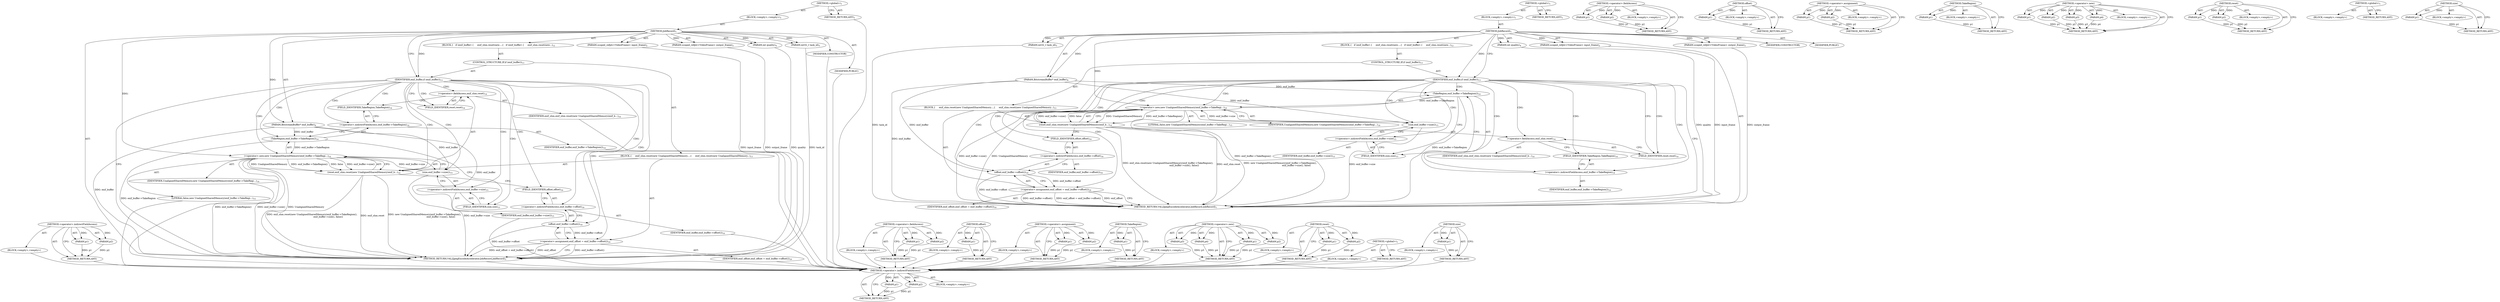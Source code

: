 digraph "size" {
vulnerable_91 [label=<(METHOD,&lt;operator&gt;.indirectFieldAccess)>];
vulnerable_92 [label=<(PARAM,p1)>];
vulnerable_93 [label=<(PARAM,p2)>];
vulnerable_94 [label=<(BLOCK,&lt;empty&gt;,&lt;empty&gt;)>];
vulnerable_95 [label=<(METHOD_RETURN,ANY)>];
vulnerable_6 [label=<(METHOD,&lt;global&gt;)<SUB>1</SUB>>];
vulnerable_7 [label=<(BLOCK,&lt;empty&gt;,&lt;empty&gt;)<SUB>1</SUB>>];
vulnerable_8 [label=<(METHOD,JobRecord)<SUB>1</SUB>>];
vulnerable_9 [label=<(PARAM,scoped_refptr&lt;VideoFrame&gt; input_frame)<SUB>2</SUB>>];
vulnerable_10 [label=<(PARAM,scoped_refptr&lt;VideoFrame&gt; output_frame)<SUB>3</SUB>>];
vulnerable_11 [label=<(PARAM,int quality)<SUB>4</SUB>>];
vulnerable_12 [label=<(PARAM,int32_t task_id)<SUB>5</SUB>>];
vulnerable_13 [label=<(PARAM,BitstreamBuffer* exif_buffer)<SUB>6</SUB>>];
vulnerable_14 [label=<(BLOCK,{
   if (exif_buffer) {
     exif_shm.reset(new...,{
   if (exif_buffer) {
     exif_shm.reset(new...)<SUB>12</SUB>>];
vulnerable_15 [label=<(CONTROL_STRUCTURE,IF,if (exif_buffer))<SUB>13</SUB>>];
vulnerable_16 [label=<(IDENTIFIER,exif_buffer,if (exif_buffer))<SUB>13</SUB>>];
vulnerable_17 [label=<(BLOCK,{
     exif_shm.reset(new UnalignedSharedMemory...,{
     exif_shm.reset(new UnalignedSharedMemory...)<SUB>13</SUB>>];
vulnerable_18 [label=<(reset,exif_shm.reset(new UnalignedSharedMemory(exif_b...)<SUB>14</SUB>>];
vulnerable_19 [label=<(&lt;operator&gt;.fieldAccess,exif_shm.reset)<SUB>14</SUB>>];
vulnerable_20 [label=<(IDENTIFIER,exif_shm,exif_shm.reset(new UnalignedSharedMemory(exif_b...)<SUB>14</SUB>>];
vulnerable_21 [label=<(FIELD_IDENTIFIER,reset,reset)<SUB>14</SUB>>];
vulnerable_22 [label=<(&lt;operator&gt;.new,new UnalignedSharedMemory(exif_buffer-&gt;TakeRegi...)<SUB>14</SUB>>];
vulnerable_23 [label=<(IDENTIFIER,UnalignedSharedMemory,new UnalignedSharedMemory(exif_buffer-&gt;TakeRegi...)<SUB>14</SUB>>];
vulnerable_24 [label=<(TakeRegion,exif_buffer-&gt;TakeRegion())<SUB>14</SUB>>];
vulnerable_25 [label=<(&lt;operator&gt;.indirectFieldAccess,exif_buffer-&gt;TakeRegion)<SUB>14</SUB>>];
vulnerable_26 [label=<(IDENTIFIER,exif_buffer,exif_buffer-&gt;TakeRegion())<SUB>14</SUB>>];
vulnerable_27 [label=<(FIELD_IDENTIFIER,TakeRegion,TakeRegion)<SUB>14</SUB>>];
vulnerable_28 [label=<(size,exif_buffer-&gt;size())<SUB>15</SUB>>];
vulnerable_29 [label=<(&lt;operator&gt;.indirectFieldAccess,exif_buffer-&gt;size)<SUB>15</SUB>>];
vulnerable_30 [label=<(IDENTIFIER,exif_buffer,exif_buffer-&gt;size())<SUB>15</SUB>>];
vulnerable_31 [label=<(FIELD_IDENTIFIER,size,size)<SUB>15</SUB>>];
vulnerable_32 [label=<(LITERAL,false,new UnalignedSharedMemory(exif_buffer-&gt;TakeRegi...)<SUB>15</SUB>>];
vulnerable_33 [label=<(&lt;operator&gt;.assignment,exif_offset = exif_buffer-&gt;offset())<SUB>16</SUB>>];
vulnerable_34 [label=<(IDENTIFIER,exif_offset,exif_offset = exif_buffer-&gt;offset())<SUB>16</SUB>>];
vulnerable_35 [label=<(offset,exif_buffer-&gt;offset())<SUB>16</SUB>>];
vulnerable_36 [label=<(&lt;operator&gt;.indirectFieldAccess,exif_buffer-&gt;offset)<SUB>16</SUB>>];
vulnerable_37 [label=<(IDENTIFIER,exif_buffer,exif_buffer-&gt;offset())<SUB>16</SUB>>];
vulnerable_38 [label=<(FIELD_IDENTIFIER,offset,offset)<SUB>16</SUB>>];
vulnerable_39 [label=<(MODIFIER,CONSTRUCTOR)>];
vulnerable_40 [label=<(MODIFIER,PUBLIC)>];
vulnerable_41 [label=<(METHOD_RETURN,V4L2JpegEncodeAccelerator.JobRecord.JobRecord)<SUB>1</SUB>>];
vulnerable_43 [label=<(METHOD_RETURN,ANY)<SUB>1</SUB>>];
vulnerable_75 [label=<(METHOD,&lt;operator&gt;.fieldAccess)>];
vulnerable_76 [label=<(PARAM,p1)>];
vulnerable_77 [label=<(PARAM,p2)>];
vulnerable_78 [label=<(BLOCK,&lt;empty&gt;,&lt;empty&gt;)>];
vulnerable_79 [label=<(METHOD_RETURN,ANY)>];
vulnerable_105 [label=<(METHOD,offset)>];
vulnerable_106 [label=<(PARAM,p1)>];
vulnerable_107 [label=<(BLOCK,&lt;empty&gt;,&lt;empty&gt;)>];
vulnerable_108 [label=<(METHOD_RETURN,ANY)>];
vulnerable_100 [label=<(METHOD,&lt;operator&gt;.assignment)>];
vulnerable_101 [label=<(PARAM,p1)>];
vulnerable_102 [label=<(PARAM,p2)>];
vulnerable_103 [label=<(BLOCK,&lt;empty&gt;,&lt;empty&gt;)>];
vulnerable_104 [label=<(METHOD_RETURN,ANY)>];
vulnerable_87 [label=<(METHOD,TakeRegion)>];
vulnerable_88 [label=<(PARAM,p1)>];
vulnerable_89 [label=<(BLOCK,&lt;empty&gt;,&lt;empty&gt;)>];
vulnerable_90 [label=<(METHOD_RETURN,ANY)>];
vulnerable_80 [label=<(METHOD,&lt;operator&gt;.new)>];
vulnerable_81 [label=<(PARAM,p1)>];
vulnerable_82 [label=<(PARAM,p2)>];
vulnerable_83 [label=<(PARAM,p3)>];
vulnerable_84 [label=<(PARAM,p4)>];
vulnerable_85 [label=<(BLOCK,&lt;empty&gt;,&lt;empty&gt;)>];
vulnerable_86 [label=<(METHOD_RETURN,ANY)>];
vulnerable_70 [label=<(METHOD,reset)>];
vulnerable_71 [label=<(PARAM,p1)>];
vulnerable_72 [label=<(PARAM,p2)>];
vulnerable_73 [label=<(BLOCK,&lt;empty&gt;,&lt;empty&gt;)>];
vulnerable_74 [label=<(METHOD_RETURN,ANY)>];
vulnerable_64 [label=<(METHOD,&lt;global&gt;)<SUB>1</SUB>>];
vulnerable_65 [label=<(BLOCK,&lt;empty&gt;,&lt;empty&gt;)>];
vulnerable_66 [label=<(METHOD_RETURN,ANY)>];
vulnerable_96 [label=<(METHOD,size)>];
vulnerable_97 [label=<(PARAM,p1)>];
vulnerable_98 [label=<(BLOCK,&lt;empty&gt;,&lt;empty&gt;)>];
vulnerable_99 [label=<(METHOD_RETURN,ANY)>];
fixed_91 [label=<(METHOD,&lt;operator&gt;.indirectFieldAccess)>];
fixed_92 [label=<(PARAM,p1)>];
fixed_93 [label=<(PARAM,p2)>];
fixed_94 [label=<(BLOCK,&lt;empty&gt;,&lt;empty&gt;)>];
fixed_95 [label=<(METHOD_RETURN,ANY)>];
fixed_6 [label=<(METHOD,&lt;global&gt;)<SUB>1</SUB>>];
fixed_7 [label=<(BLOCK,&lt;empty&gt;,&lt;empty&gt;)<SUB>1</SUB>>];
fixed_8 [label=<(METHOD,JobRecord)<SUB>1</SUB>>];
fixed_9 [label=<(PARAM,scoped_refptr&lt;VideoFrame&gt; input_frame)<SUB>2</SUB>>];
fixed_10 [label=<(PARAM,scoped_refptr&lt;VideoFrame&gt; output_frame)<SUB>3</SUB>>];
fixed_11 [label=<(PARAM,int quality)<SUB>4</SUB>>];
fixed_12 [label=<(PARAM,int32_t task_id)<SUB>5</SUB>>];
fixed_13 [label=<(PARAM,BitstreamBuffer* exif_buffer)<SUB>6</SUB>>];
fixed_14 [label=<(BLOCK,{
   if (exif_buffer) {
     exif_shm.reset(new...,{
   if (exif_buffer) {
     exif_shm.reset(new...)<SUB>12</SUB>>];
fixed_15 [label=<(CONTROL_STRUCTURE,IF,if (exif_buffer))<SUB>13</SUB>>];
fixed_16 [label=<(IDENTIFIER,exif_buffer,if (exif_buffer))<SUB>13</SUB>>];
fixed_17 [label=<(BLOCK,{
     exif_shm.reset(new UnalignedSharedMemory...,{
     exif_shm.reset(new UnalignedSharedMemory...)<SUB>13</SUB>>];
fixed_18 [label=<(reset,exif_shm.reset(new UnalignedSharedMemory(exif_b...)<SUB>14</SUB>>];
fixed_19 [label=<(&lt;operator&gt;.fieldAccess,exif_shm.reset)<SUB>14</SUB>>];
fixed_20 [label=<(IDENTIFIER,exif_shm,exif_shm.reset(new UnalignedSharedMemory(exif_b...)<SUB>14</SUB>>];
fixed_21 [label=<(FIELD_IDENTIFIER,reset,reset)<SUB>14</SUB>>];
fixed_22 [label=<(&lt;operator&gt;.new,new UnalignedSharedMemory(exif_buffer-&gt;TakeRegi...)<SUB>14</SUB>>];
fixed_23 [label=<(IDENTIFIER,UnalignedSharedMemory,new UnalignedSharedMemory(exif_buffer-&gt;TakeRegi...)<SUB>14</SUB>>];
fixed_24 [label=<(TakeRegion,exif_buffer-&gt;TakeRegion())<SUB>14</SUB>>];
fixed_25 [label=<(&lt;operator&gt;.indirectFieldAccess,exif_buffer-&gt;TakeRegion)<SUB>14</SUB>>];
fixed_26 [label=<(IDENTIFIER,exif_buffer,exif_buffer-&gt;TakeRegion())<SUB>14</SUB>>];
fixed_27 [label=<(FIELD_IDENTIFIER,TakeRegion,TakeRegion)<SUB>14</SUB>>];
fixed_28 [label=<(size,exif_buffer-&gt;size())<SUB>15</SUB>>];
fixed_29 [label=<(&lt;operator&gt;.indirectFieldAccess,exif_buffer-&gt;size)<SUB>15</SUB>>];
fixed_30 [label=<(IDENTIFIER,exif_buffer,exif_buffer-&gt;size())<SUB>15</SUB>>];
fixed_31 [label=<(FIELD_IDENTIFIER,size,size)<SUB>15</SUB>>];
fixed_32 [label=<(LITERAL,false,new UnalignedSharedMemory(exif_buffer-&gt;TakeRegi...)<SUB>15</SUB>>];
fixed_33 [label=<(&lt;operator&gt;.assignment,exif_offset = exif_buffer-&gt;offset())<SUB>16</SUB>>];
fixed_34 [label=<(IDENTIFIER,exif_offset,exif_offset = exif_buffer-&gt;offset())<SUB>16</SUB>>];
fixed_35 [label=<(offset,exif_buffer-&gt;offset())<SUB>16</SUB>>];
fixed_36 [label=<(&lt;operator&gt;.indirectFieldAccess,exif_buffer-&gt;offset)<SUB>16</SUB>>];
fixed_37 [label=<(IDENTIFIER,exif_buffer,exif_buffer-&gt;offset())<SUB>16</SUB>>];
fixed_38 [label=<(FIELD_IDENTIFIER,offset,offset)<SUB>16</SUB>>];
fixed_39 [label=<(MODIFIER,CONSTRUCTOR)>];
fixed_40 [label=<(MODIFIER,PUBLIC)>];
fixed_41 [label=<(METHOD_RETURN,V4L2JpegEncodeAccelerator.JobRecord.JobRecord)<SUB>1</SUB>>];
fixed_43 [label=<(METHOD_RETURN,ANY)<SUB>1</SUB>>];
fixed_75 [label=<(METHOD,&lt;operator&gt;.fieldAccess)>];
fixed_76 [label=<(PARAM,p1)>];
fixed_77 [label=<(PARAM,p2)>];
fixed_78 [label=<(BLOCK,&lt;empty&gt;,&lt;empty&gt;)>];
fixed_79 [label=<(METHOD_RETURN,ANY)>];
fixed_105 [label=<(METHOD,offset)>];
fixed_106 [label=<(PARAM,p1)>];
fixed_107 [label=<(BLOCK,&lt;empty&gt;,&lt;empty&gt;)>];
fixed_108 [label=<(METHOD_RETURN,ANY)>];
fixed_100 [label=<(METHOD,&lt;operator&gt;.assignment)>];
fixed_101 [label=<(PARAM,p1)>];
fixed_102 [label=<(PARAM,p2)>];
fixed_103 [label=<(BLOCK,&lt;empty&gt;,&lt;empty&gt;)>];
fixed_104 [label=<(METHOD_RETURN,ANY)>];
fixed_87 [label=<(METHOD,TakeRegion)>];
fixed_88 [label=<(PARAM,p1)>];
fixed_89 [label=<(BLOCK,&lt;empty&gt;,&lt;empty&gt;)>];
fixed_90 [label=<(METHOD_RETURN,ANY)>];
fixed_80 [label=<(METHOD,&lt;operator&gt;.new)>];
fixed_81 [label=<(PARAM,p1)>];
fixed_82 [label=<(PARAM,p2)>];
fixed_83 [label=<(PARAM,p3)>];
fixed_84 [label=<(PARAM,p4)>];
fixed_85 [label=<(BLOCK,&lt;empty&gt;,&lt;empty&gt;)>];
fixed_86 [label=<(METHOD_RETURN,ANY)>];
fixed_70 [label=<(METHOD,reset)>];
fixed_71 [label=<(PARAM,p1)>];
fixed_72 [label=<(PARAM,p2)>];
fixed_73 [label=<(BLOCK,&lt;empty&gt;,&lt;empty&gt;)>];
fixed_74 [label=<(METHOD_RETURN,ANY)>];
fixed_64 [label=<(METHOD,&lt;global&gt;)<SUB>1</SUB>>];
fixed_65 [label=<(BLOCK,&lt;empty&gt;,&lt;empty&gt;)>];
fixed_66 [label=<(METHOD_RETURN,ANY)>];
fixed_96 [label=<(METHOD,size)>];
fixed_97 [label=<(PARAM,p1)>];
fixed_98 [label=<(BLOCK,&lt;empty&gt;,&lt;empty&gt;)>];
fixed_99 [label=<(METHOD_RETURN,ANY)>];
vulnerable_91 -> vulnerable_92  [key=0, label="AST: "];
vulnerable_91 -> vulnerable_92  [key=1, label="DDG: "];
vulnerable_91 -> vulnerable_94  [key=0, label="AST: "];
vulnerable_91 -> vulnerable_93  [key=0, label="AST: "];
vulnerable_91 -> vulnerable_93  [key=1, label="DDG: "];
vulnerable_91 -> vulnerable_95  [key=0, label="AST: "];
vulnerable_91 -> vulnerable_95  [key=1, label="CFG: "];
vulnerable_92 -> vulnerable_95  [key=0, label="DDG: p1"];
vulnerable_93 -> vulnerable_95  [key=0, label="DDG: p2"];
vulnerable_94 -> fixed_91  [key=0];
vulnerable_95 -> fixed_91  [key=0];
vulnerable_6 -> vulnerable_7  [key=0, label="AST: "];
vulnerable_6 -> vulnerable_43  [key=0, label="AST: "];
vulnerable_6 -> vulnerable_43  [key=1, label="CFG: "];
vulnerable_7 -> vulnerable_8  [key=0, label="AST: "];
vulnerable_8 -> vulnerable_9  [key=0, label="AST: "];
vulnerable_8 -> vulnerable_9  [key=1, label="DDG: "];
vulnerable_8 -> vulnerable_10  [key=0, label="AST: "];
vulnerable_8 -> vulnerable_10  [key=1, label="DDG: "];
vulnerable_8 -> vulnerable_11  [key=0, label="AST: "];
vulnerable_8 -> vulnerable_11  [key=1, label="DDG: "];
vulnerable_8 -> vulnerable_12  [key=0, label="AST: "];
vulnerable_8 -> vulnerable_12  [key=1, label="DDG: "];
vulnerable_8 -> vulnerable_13  [key=0, label="AST: "];
vulnerable_8 -> vulnerable_13  [key=1, label="DDG: "];
vulnerable_8 -> vulnerable_14  [key=0, label="AST: "];
vulnerable_8 -> vulnerable_39  [key=0, label="AST: "];
vulnerable_8 -> vulnerable_40  [key=0, label="AST: "];
vulnerable_8 -> vulnerable_41  [key=0, label="AST: "];
vulnerable_8 -> vulnerable_16  [key=0, label="CFG: "];
vulnerable_8 -> vulnerable_16  [key=1, label="DDG: "];
vulnerable_8 -> vulnerable_22  [key=0, label="DDG: "];
vulnerable_9 -> vulnerable_41  [key=0, label="DDG: input_frame"];
vulnerable_10 -> vulnerable_41  [key=0, label="DDG: output_frame"];
vulnerable_11 -> vulnerable_41  [key=0, label="DDG: quality"];
vulnerable_12 -> vulnerable_41  [key=0, label="DDG: task_id"];
vulnerable_13 -> vulnerable_41  [key=0, label="DDG: exif_buffer"];
vulnerable_13 -> vulnerable_35  [key=0, label="DDG: exif_buffer"];
vulnerable_13 -> vulnerable_24  [key=0, label="DDG: exif_buffer"];
vulnerable_13 -> vulnerable_28  [key=0, label="DDG: exif_buffer"];
vulnerable_14 -> vulnerable_15  [key=0, label="AST: "];
vulnerable_15 -> vulnerable_16  [key=0, label="AST: "];
vulnerable_15 -> vulnerable_17  [key=0, label="AST: "];
vulnerable_16 -> vulnerable_41  [key=0, label="CFG: "];
vulnerable_16 -> vulnerable_21  [key=0, label="CFG: "];
vulnerable_16 -> vulnerable_21  [key=1, label="CDG: "];
vulnerable_16 -> vulnerable_24  [key=0, label="CDG: "];
vulnerable_16 -> vulnerable_29  [key=0, label="CDG: "];
vulnerable_16 -> vulnerable_18  [key=0, label="CDG: "];
vulnerable_16 -> vulnerable_33  [key=0, label="CDG: "];
vulnerable_16 -> vulnerable_19  [key=0, label="CDG: "];
vulnerable_16 -> vulnerable_28  [key=0, label="CDG: "];
vulnerable_16 -> vulnerable_36  [key=0, label="CDG: "];
vulnerable_16 -> vulnerable_35  [key=0, label="CDG: "];
vulnerable_16 -> vulnerable_38  [key=0, label="CDG: "];
vulnerable_16 -> vulnerable_25  [key=0, label="CDG: "];
vulnerable_16 -> vulnerable_22  [key=0, label="CDG: "];
vulnerable_16 -> vulnerable_27  [key=0, label="CDG: "];
vulnerable_16 -> vulnerable_31  [key=0, label="CDG: "];
vulnerable_17 -> vulnerable_18  [key=0, label="AST: "];
vulnerable_17 -> vulnerable_33  [key=0, label="AST: "];
vulnerable_18 -> vulnerable_19  [key=0, label="AST: "];
vulnerable_18 -> vulnerable_22  [key=0, label="AST: "];
vulnerable_18 -> vulnerable_38  [key=0, label="CFG: "];
vulnerable_18 -> vulnerable_41  [key=0, label="DDG: exif_shm.reset"];
vulnerable_18 -> vulnerable_41  [key=1, label="DDG: new UnalignedSharedMemory(exif_buffer-&gt;TakeRegion(),
                                             exif_buffer-&gt;size(), false)"];
vulnerable_18 -> vulnerable_41  [key=2, label="DDG: exif_shm.reset(new UnalignedSharedMemory(exif_buffer-&gt;TakeRegion(),
                                             exif_buffer-&gt;size(), false))"];
vulnerable_19 -> vulnerable_20  [key=0, label="AST: "];
vulnerable_19 -> vulnerable_21  [key=0, label="AST: "];
vulnerable_19 -> vulnerable_27  [key=0, label="CFG: "];
vulnerable_20 -> fixed_91  [key=0];
vulnerable_21 -> vulnerable_19  [key=0, label="CFG: "];
vulnerable_22 -> vulnerable_23  [key=0, label="AST: "];
vulnerable_22 -> vulnerable_24  [key=0, label="AST: "];
vulnerable_22 -> vulnerable_28  [key=0, label="AST: "];
vulnerable_22 -> vulnerable_32  [key=0, label="AST: "];
vulnerable_22 -> vulnerable_18  [key=0, label="CFG: "];
vulnerable_22 -> vulnerable_18  [key=1, label="DDG: UnalignedSharedMemory"];
vulnerable_22 -> vulnerable_18  [key=2, label="DDG: exif_buffer-&gt;TakeRegion()"];
vulnerable_22 -> vulnerable_18  [key=3, label="DDG: exif_buffer-&gt;size()"];
vulnerable_22 -> vulnerable_18  [key=4, label="DDG: false"];
vulnerable_22 -> vulnerable_41  [key=0, label="DDG: exif_buffer-&gt;TakeRegion()"];
vulnerable_22 -> vulnerable_41  [key=1, label="DDG: exif_buffer-&gt;size()"];
vulnerable_22 -> vulnerable_41  [key=2, label="DDG: UnalignedSharedMemory"];
vulnerable_23 -> fixed_91  [key=0];
vulnerable_24 -> vulnerable_25  [key=0, label="AST: "];
vulnerable_24 -> vulnerable_31  [key=0, label="CFG: "];
vulnerable_24 -> vulnerable_41  [key=0, label="DDG: exif_buffer-&gt;TakeRegion"];
vulnerable_24 -> vulnerable_22  [key=0, label="DDG: exif_buffer-&gt;TakeRegion"];
vulnerable_25 -> vulnerable_26  [key=0, label="AST: "];
vulnerable_25 -> vulnerable_27  [key=0, label="AST: "];
vulnerable_25 -> vulnerable_24  [key=0, label="CFG: "];
vulnerable_26 -> fixed_91  [key=0];
vulnerable_27 -> vulnerable_25  [key=0, label="CFG: "];
vulnerable_28 -> vulnerable_29  [key=0, label="AST: "];
vulnerable_28 -> vulnerable_22  [key=0, label="CFG: "];
vulnerable_28 -> vulnerable_22  [key=1, label="DDG: exif_buffer-&gt;size"];
vulnerable_28 -> vulnerable_41  [key=0, label="DDG: exif_buffer-&gt;size"];
vulnerable_29 -> vulnerable_30  [key=0, label="AST: "];
vulnerable_29 -> vulnerable_31  [key=0, label="AST: "];
vulnerable_29 -> vulnerable_28  [key=0, label="CFG: "];
vulnerable_30 -> fixed_91  [key=0];
vulnerable_31 -> vulnerable_29  [key=0, label="CFG: "];
vulnerable_32 -> fixed_91  [key=0];
vulnerable_33 -> vulnerable_34  [key=0, label="AST: "];
vulnerable_33 -> vulnerable_35  [key=0, label="AST: "];
vulnerable_33 -> vulnerable_41  [key=0, label="CFG: "];
vulnerable_33 -> vulnerable_41  [key=1, label="DDG: exif_buffer-&gt;offset()"];
vulnerable_33 -> vulnerable_41  [key=2, label="DDG: exif_offset = exif_buffer-&gt;offset()"];
vulnerable_33 -> vulnerable_41  [key=3, label="DDG: exif_offset"];
vulnerable_34 -> fixed_91  [key=0];
vulnerable_35 -> vulnerable_36  [key=0, label="AST: "];
vulnerable_35 -> vulnerable_33  [key=0, label="CFG: "];
vulnerable_35 -> vulnerable_33  [key=1, label="DDG: exif_buffer-&gt;offset"];
vulnerable_35 -> vulnerable_41  [key=0, label="DDG: exif_buffer-&gt;offset"];
vulnerable_36 -> vulnerable_37  [key=0, label="AST: "];
vulnerable_36 -> vulnerable_38  [key=0, label="AST: "];
vulnerable_36 -> vulnerable_35  [key=0, label="CFG: "];
vulnerable_37 -> fixed_91  [key=0];
vulnerable_38 -> vulnerable_36  [key=0, label="CFG: "];
vulnerable_39 -> fixed_91  [key=0];
vulnerable_40 -> fixed_91  [key=0];
vulnerable_41 -> fixed_91  [key=0];
vulnerable_43 -> fixed_91  [key=0];
vulnerable_75 -> vulnerable_76  [key=0, label="AST: "];
vulnerable_75 -> vulnerable_76  [key=1, label="DDG: "];
vulnerable_75 -> vulnerable_78  [key=0, label="AST: "];
vulnerable_75 -> vulnerable_77  [key=0, label="AST: "];
vulnerable_75 -> vulnerable_77  [key=1, label="DDG: "];
vulnerable_75 -> vulnerable_79  [key=0, label="AST: "];
vulnerable_75 -> vulnerable_79  [key=1, label="CFG: "];
vulnerable_76 -> vulnerable_79  [key=0, label="DDG: p1"];
vulnerable_77 -> vulnerable_79  [key=0, label="DDG: p2"];
vulnerable_78 -> fixed_91  [key=0];
vulnerable_79 -> fixed_91  [key=0];
vulnerable_105 -> vulnerable_106  [key=0, label="AST: "];
vulnerable_105 -> vulnerable_106  [key=1, label="DDG: "];
vulnerable_105 -> vulnerable_107  [key=0, label="AST: "];
vulnerable_105 -> vulnerable_108  [key=0, label="AST: "];
vulnerable_105 -> vulnerable_108  [key=1, label="CFG: "];
vulnerable_106 -> vulnerable_108  [key=0, label="DDG: p1"];
vulnerable_107 -> fixed_91  [key=0];
vulnerable_108 -> fixed_91  [key=0];
vulnerable_100 -> vulnerable_101  [key=0, label="AST: "];
vulnerable_100 -> vulnerable_101  [key=1, label="DDG: "];
vulnerable_100 -> vulnerable_103  [key=0, label="AST: "];
vulnerable_100 -> vulnerable_102  [key=0, label="AST: "];
vulnerable_100 -> vulnerable_102  [key=1, label="DDG: "];
vulnerable_100 -> vulnerable_104  [key=0, label="AST: "];
vulnerable_100 -> vulnerable_104  [key=1, label="CFG: "];
vulnerable_101 -> vulnerable_104  [key=0, label="DDG: p1"];
vulnerable_102 -> vulnerable_104  [key=0, label="DDG: p2"];
vulnerable_103 -> fixed_91  [key=0];
vulnerable_104 -> fixed_91  [key=0];
vulnerable_87 -> vulnerable_88  [key=0, label="AST: "];
vulnerable_87 -> vulnerable_88  [key=1, label="DDG: "];
vulnerable_87 -> vulnerable_89  [key=0, label="AST: "];
vulnerable_87 -> vulnerable_90  [key=0, label="AST: "];
vulnerable_87 -> vulnerable_90  [key=1, label="CFG: "];
vulnerable_88 -> vulnerable_90  [key=0, label="DDG: p1"];
vulnerable_89 -> fixed_91  [key=0];
vulnerable_90 -> fixed_91  [key=0];
vulnerable_80 -> vulnerable_81  [key=0, label="AST: "];
vulnerable_80 -> vulnerable_81  [key=1, label="DDG: "];
vulnerable_80 -> vulnerable_85  [key=0, label="AST: "];
vulnerable_80 -> vulnerable_82  [key=0, label="AST: "];
vulnerable_80 -> vulnerable_82  [key=1, label="DDG: "];
vulnerable_80 -> vulnerable_86  [key=0, label="AST: "];
vulnerable_80 -> vulnerable_86  [key=1, label="CFG: "];
vulnerable_80 -> vulnerable_83  [key=0, label="AST: "];
vulnerable_80 -> vulnerable_83  [key=1, label="DDG: "];
vulnerable_80 -> vulnerable_84  [key=0, label="AST: "];
vulnerable_80 -> vulnerable_84  [key=1, label="DDG: "];
vulnerable_81 -> vulnerable_86  [key=0, label="DDG: p1"];
vulnerable_82 -> vulnerable_86  [key=0, label="DDG: p2"];
vulnerable_83 -> vulnerable_86  [key=0, label="DDG: p3"];
vulnerable_84 -> vulnerable_86  [key=0, label="DDG: p4"];
vulnerable_85 -> fixed_91  [key=0];
vulnerable_86 -> fixed_91  [key=0];
vulnerable_70 -> vulnerable_71  [key=0, label="AST: "];
vulnerable_70 -> vulnerable_71  [key=1, label="DDG: "];
vulnerable_70 -> vulnerable_73  [key=0, label="AST: "];
vulnerable_70 -> vulnerable_72  [key=0, label="AST: "];
vulnerable_70 -> vulnerable_72  [key=1, label="DDG: "];
vulnerable_70 -> vulnerable_74  [key=0, label="AST: "];
vulnerable_70 -> vulnerable_74  [key=1, label="CFG: "];
vulnerable_71 -> vulnerable_74  [key=0, label="DDG: p1"];
vulnerable_72 -> vulnerable_74  [key=0, label="DDG: p2"];
vulnerable_73 -> fixed_91  [key=0];
vulnerable_74 -> fixed_91  [key=0];
vulnerable_64 -> vulnerable_65  [key=0, label="AST: "];
vulnerable_64 -> vulnerable_66  [key=0, label="AST: "];
vulnerable_64 -> vulnerable_66  [key=1, label="CFG: "];
vulnerable_65 -> fixed_91  [key=0];
vulnerable_66 -> fixed_91  [key=0];
vulnerable_96 -> vulnerable_97  [key=0, label="AST: "];
vulnerable_96 -> vulnerable_97  [key=1, label="DDG: "];
vulnerable_96 -> vulnerable_98  [key=0, label="AST: "];
vulnerable_96 -> vulnerable_99  [key=0, label="AST: "];
vulnerable_96 -> vulnerable_99  [key=1, label="CFG: "];
vulnerable_97 -> vulnerable_99  [key=0, label="DDG: p1"];
vulnerable_98 -> fixed_91  [key=0];
vulnerable_99 -> fixed_91  [key=0];
fixed_91 -> fixed_92  [key=0, label="AST: "];
fixed_91 -> fixed_92  [key=1, label="DDG: "];
fixed_91 -> fixed_94  [key=0, label="AST: "];
fixed_91 -> fixed_93  [key=0, label="AST: "];
fixed_91 -> fixed_93  [key=1, label="DDG: "];
fixed_91 -> fixed_95  [key=0, label="AST: "];
fixed_91 -> fixed_95  [key=1, label="CFG: "];
fixed_92 -> fixed_95  [key=0, label="DDG: p1"];
fixed_93 -> fixed_95  [key=0, label="DDG: p2"];
fixed_6 -> fixed_7  [key=0, label="AST: "];
fixed_6 -> fixed_43  [key=0, label="AST: "];
fixed_6 -> fixed_43  [key=1, label="CFG: "];
fixed_7 -> fixed_8  [key=0, label="AST: "];
fixed_8 -> fixed_9  [key=0, label="AST: "];
fixed_8 -> fixed_9  [key=1, label="DDG: "];
fixed_8 -> fixed_10  [key=0, label="AST: "];
fixed_8 -> fixed_10  [key=1, label="DDG: "];
fixed_8 -> fixed_11  [key=0, label="AST: "];
fixed_8 -> fixed_11  [key=1, label="DDG: "];
fixed_8 -> fixed_12  [key=0, label="AST: "];
fixed_8 -> fixed_12  [key=1, label="DDG: "];
fixed_8 -> fixed_13  [key=0, label="AST: "];
fixed_8 -> fixed_13  [key=1, label="DDG: "];
fixed_8 -> fixed_14  [key=0, label="AST: "];
fixed_8 -> fixed_39  [key=0, label="AST: "];
fixed_8 -> fixed_40  [key=0, label="AST: "];
fixed_8 -> fixed_41  [key=0, label="AST: "];
fixed_8 -> fixed_16  [key=0, label="CFG: "];
fixed_8 -> fixed_16  [key=1, label="DDG: "];
fixed_8 -> fixed_22  [key=0, label="DDG: "];
fixed_9 -> fixed_41  [key=0, label="DDG: input_frame"];
fixed_10 -> fixed_41  [key=0, label="DDG: output_frame"];
fixed_11 -> fixed_41  [key=0, label="DDG: quality"];
fixed_12 -> fixed_41  [key=0, label="DDG: task_id"];
fixed_13 -> fixed_41  [key=0, label="DDG: exif_buffer"];
fixed_13 -> fixed_35  [key=0, label="DDG: exif_buffer"];
fixed_13 -> fixed_24  [key=0, label="DDG: exif_buffer"];
fixed_13 -> fixed_28  [key=0, label="DDG: exif_buffer"];
fixed_14 -> fixed_15  [key=0, label="AST: "];
fixed_15 -> fixed_16  [key=0, label="AST: "];
fixed_15 -> fixed_17  [key=0, label="AST: "];
fixed_16 -> fixed_41  [key=0, label="CFG: "];
fixed_16 -> fixed_21  [key=0, label="CFG: "];
fixed_16 -> fixed_21  [key=1, label="CDG: "];
fixed_16 -> fixed_24  [key=0, label="CDG: "];
fixed_16 -> fixed_29  [key=0, label="CDG: "];
fixed_16 -> fixed_18  [key=0, label="CDG: "];
fixed_16 -> fixed_33  [key=0, label="CDG: "];
fixed_16 -> fixed_19  [key=0, label="CDG: "];
fixed_16 -> fixed_28  [key=0, label="CDG: "];
fixed_16 -> fixed_36  [key=0, label="CDG: "];
fixed_16 -> fixed_35  [key=0, label="CDG: "];
fixed_16 -> fixed_38  [key=0, label="CDG: "];
fixed_16 -> fixed_25  [key=0, label="CDG: "];
fixed_16 -> fixed_22  [key=0, label="CDG: "];
fixed_16 -> fixed_27  [key=0, label="CDG: "];
fixed_16 -> fixed_31  [key=0, label="CDG: "];
fixed_17 -> fixed_18  [key=0, label="AST: "];
fixed_17 -> fixed_33  [key=0, label="AST: "];
fixed_18 -> fixed_19  [key=0, label="AST: "];
fixed_18 -> fixed_22  [key=0, label="AST: "];
fixed_18 -> fixed_38  [key=0, label="CFG: "];
fixed_18 -> fixed_41  [key=0, label="DDG: exif_shm.reset"];
fixed_18 -> fixed_41  [key=1, label="DDG: new UnalignedSharedMemory(exif_buffer-&gt;TakeRegion(),
                                             exif_buffer-&gt;size(), false)"];
fixed_18 -> fixed_41  [key=2, label="DDG: exif_shm.reset(new UnalignedSharedMemory(exif_buffer-&gt;TakeRegion(),
                                             exif_buffer-&gt;size(), false))"];
fixed_19 -> fixed_20  [key=0, label="AST: "];
fixed_19 -> fixed_21  [key=0, label="AST: "];
fixed_19 -> fixed_27  [key=0, label="CFG: "];
fixed_21 -> fixed_19  [key=0, label="CFG: "];
fixed_22 -> fixed_23  [key=0, label="AST: "];
fixed_22 -> fixed_24  [key=0, label="AST: "];
fixed_22 -> fixed_28  [key=0, label="AST: "];
fixed_22 -> fixed_32  [key=0, label="AST: "];
fixed_22 -> fixed_18  [key=0, label="CFG: "];
fixed_22 -> fixed_18  [key=1, label="DDG: UnalignedSharedMemory"];
fixed_22 -> fixed_18  [key=2, label="DDG: exif_buffer-&gt;TakeRegion()"];
fixed_22 -> fixed_18  [key=3, label="DDG: exif_buffer-&gt;size()"];
fixed_22 -> fixed_18  [key=4, label="DDG: false"];
fixed_22 -> fixed_41  [key=0, label="DDG: exif_buffer-&gt;TakeRegion()"];
fixed_22 -> fixed_41  [key=1, label="DDG: exif_buffer-&gt;size()"];
fixed_22 -> fixed_41  [key=2, label="DDG: UnalignedSharedMemory"];
fixed_24 -> fixed_25  [key=0, label="AST: "];
fixed_24 -> fixed_31  [key=0, label="CFG: "];
fixed_24 -> fixed_41  [key=0, label="DDG: exif_buffer-&gt;TakeRegion"];
fixed_24 -> fixed_22  [key=0, label="DDG: exif_buffer-&gt;TakeRegion"];
fixed_25 -> fixed_26  [key=0, label="AST: "];
fixed_25 -> fixed_27  [key=0, label="AST: "];
fixed_25 -> fixed_24  [key=0, label="CFG: "];
fixed_27 -> fixed_25  [key=0, label="CFG: "];
fixed_28 -> fixed_29  [key=0, label="AST: "];
fixed_28 -> fixed_22  [key=0, label="CFG: "];
fixed_28 -> fixed_22  [key=1, label="DDG: exif_buffer-&gt;size"];
fixed_28 -> fixed_41  [key=0, label="DDG: exif_buffer-&gt;size"];
fixed_29 -> fixed_30  [key=0, label="AST: "];
fixed_29 -> fixed_31  [key=0, label="AST: "];
fixed_29 -> fixed_28  [key=0, label="CFG: "];
fixed_31 -> fixed_29  [key=0, label="CFG: "];
fixed_33 -> fixed_34  [key=0, label="AST: "];
fixed_33 -> fixed_35  [key=0, label="AST: "];
fixed_33 -> fixed_41  [key=0, label="CFG: "];
fixed_33 -> fixed_41  [key=1, label="DDG: exif_buffer-&gt;offset()"];
fixed_33 -> fixed_41  [key=2, label="DDG: exif_offset = exif_buffer-&gt;offset()"];
fixed_33 -> fixed_41  [key=3, label="DDG: exif_offset"];
fixed_35 -> fixed_36  [key=0, label="AST: "];
fixed_35 -> fixed_33  [key=0, label="CFG: "];
fixed_35 -> fixed_33  [key=1, label="DDG: exif_buffer-&gt;offset"];
fixed_35 -> fixed_41  [key=0, label="DDG: exif_buffer-&gt;offset"];
fixed_36 -> fixed_37  [key=0, label="AST: "];
fixed_36 -> fixed_38  [key=0, label="AST: "];
fixed_36 -> fixed_35  [key=0, label="CFG: "];
fixed_38 -> fixed_36  [key=0, label="CFG: "];
fixed_75 -> fixed_76  [key=0, label="AST: "];
fixed_75 -> fixed_76  [key=1, label="DDG: "];
fixed_75 -> fixed_78  [key=0, label="AST: "];
fixed_75 -> fixed_77  [key=0, label="AST: "];
fixed_75 -> fixed_77  [key=1, label="DDG: "];
fixed_75 -> fixed_79  [key=0, label="AST: "];
fixed_75 -> fixed_79  [key=1, label="CFG: "];
fixed_76 -> fixed_79  [key=0, label="DDG: p1"];
fixed_77 -> fixed_79  [key=0, label="DDG: p2"];
fixed_105 -> fixed_106  [key=0, label="AST: "];
fixed_105 -> fixed_106  [key=1, label="DDG: "];
fixed_105 -> fixed_107  [key=0, label="AST: "];
fixed_105 -> fixed_108  [key=0, label="AST: "];
fixed_105 -> fixed_108  [key=1, label="CFG: "];
fixed_106 -> fixed_108  [key=0, label="DDG: p1"];
fixed_100 -> fixed_101  [key=0, label="AST: "];
fixed_100 -> fixed_101  [key=1, label="DDG: "];
fixed_100 -> fixed_103  [key=0, label="AST: "];
fixed_100 -> fixed_102  [key=0, label="AST: "];
fixed_100 -> fixed_102  [key=1, label="DDG: "];
fixed_100 -> fixed_104  [key=0, label="AST: "];
fixed_100 -> fixed_104  [key=1, label="CFG: "];
fixed_101 -> fixed_104  [key=0, label="DDG: p1"];
fixed_102 -> fixed_104  [key=0, label="DDG: p2"];
fixed_87 -> fixed_88  [key=0, label="AST: "];
fixed_87 -> fixed_88  [key=1, label="DDG: "];
fixed_87 -> fixed_89  [key=0, label="AST: "];
fixed_87 -> fixed_90  [key=0, label="AST: "];
fixed_87 -> fixed_90  [key=1, label="CFG: "];
fixed_88 -> fixed_90  [key=0, label="DDG: p1"];
fixed_80 -> fixed_81  [key=0, label="AST: "];
fixed_80 -> fixed_81  [key=1, label="DDG: "];
fixed_80 -> fixed_85  [key=0, label="AST: "];
fixed_80 -> fixed_82  [key=0, label="AST: "];
fixed_80 -> fixed_82  [key=1, label="DDG: "];
fixed_80 -> fixed_86  [key=0, label="AST: "];
fixed_80 -> fixed_86  [key=1, label="CFG: "];
fixed_80 -> fixed_83  [key=0, label="AST: "];
fixed_80 -> fixed_83  [key=1, label="DDG: "];
fixed_80 -> fixed_84  [key=0, label="AST: "];
fixed_80 -> fixed_84  [key=1, label="DDG: "];
fixed_81 -> fixed_86  [key=0, label="DDG: p1"];
fixed_82 -> fixed_86  [key=0, label="DDG: p2"];
fixed_83 -> fixed_86  [key=0, label="DDG: p3"];
fixed_84 -> fixed_86  [key=0, label="DDG: p4"];
fixed_70 -> fixed_71  [key=0, label="AST: "];
fixed_70 -> fixed_71  [key=1, label="DDG: "];
fixed_70 -> fixed_73  [key=0, label="AST: "];
fixed_70 -> fixed_72  [key=0, label="AST: "];
fixed_70 -> fixed_72  [key=1, label="DDG: "];
fixed_70 -> fixed_74  [key=0, label="AST: "];
fixed_70 -> fixed_74  [key=1, label="CFG: "];
fixed_71 -> fixed_74  [key=0, label="DDG: p1"];
fixed_72 -> fixed_74  [key=0, label="DDG: p2"];
fixed_64 -> fixed_65  [key=0, label="AST: "];
fixed_64 -> fixed_66  [key=0, label="AST: "];
fixed_64 -> fixed_66  [key=1, label="CFG: "];
fixed_96 -> fixed_97  [key=0, label="AST: "];
fixed_96 -> fixed_97  [key=1, label="DDG: "];
fixed_96 -> fixed_98  [key=0, label="AST: "];
fixed_96 -> fixed_99  [key=0, label="AST: "];
fixed_96 -> fixed_99  [key=1, label="CFG: "];
fixed_97 -> fixed_99  [key=0, label="DDG: p1"];
}

